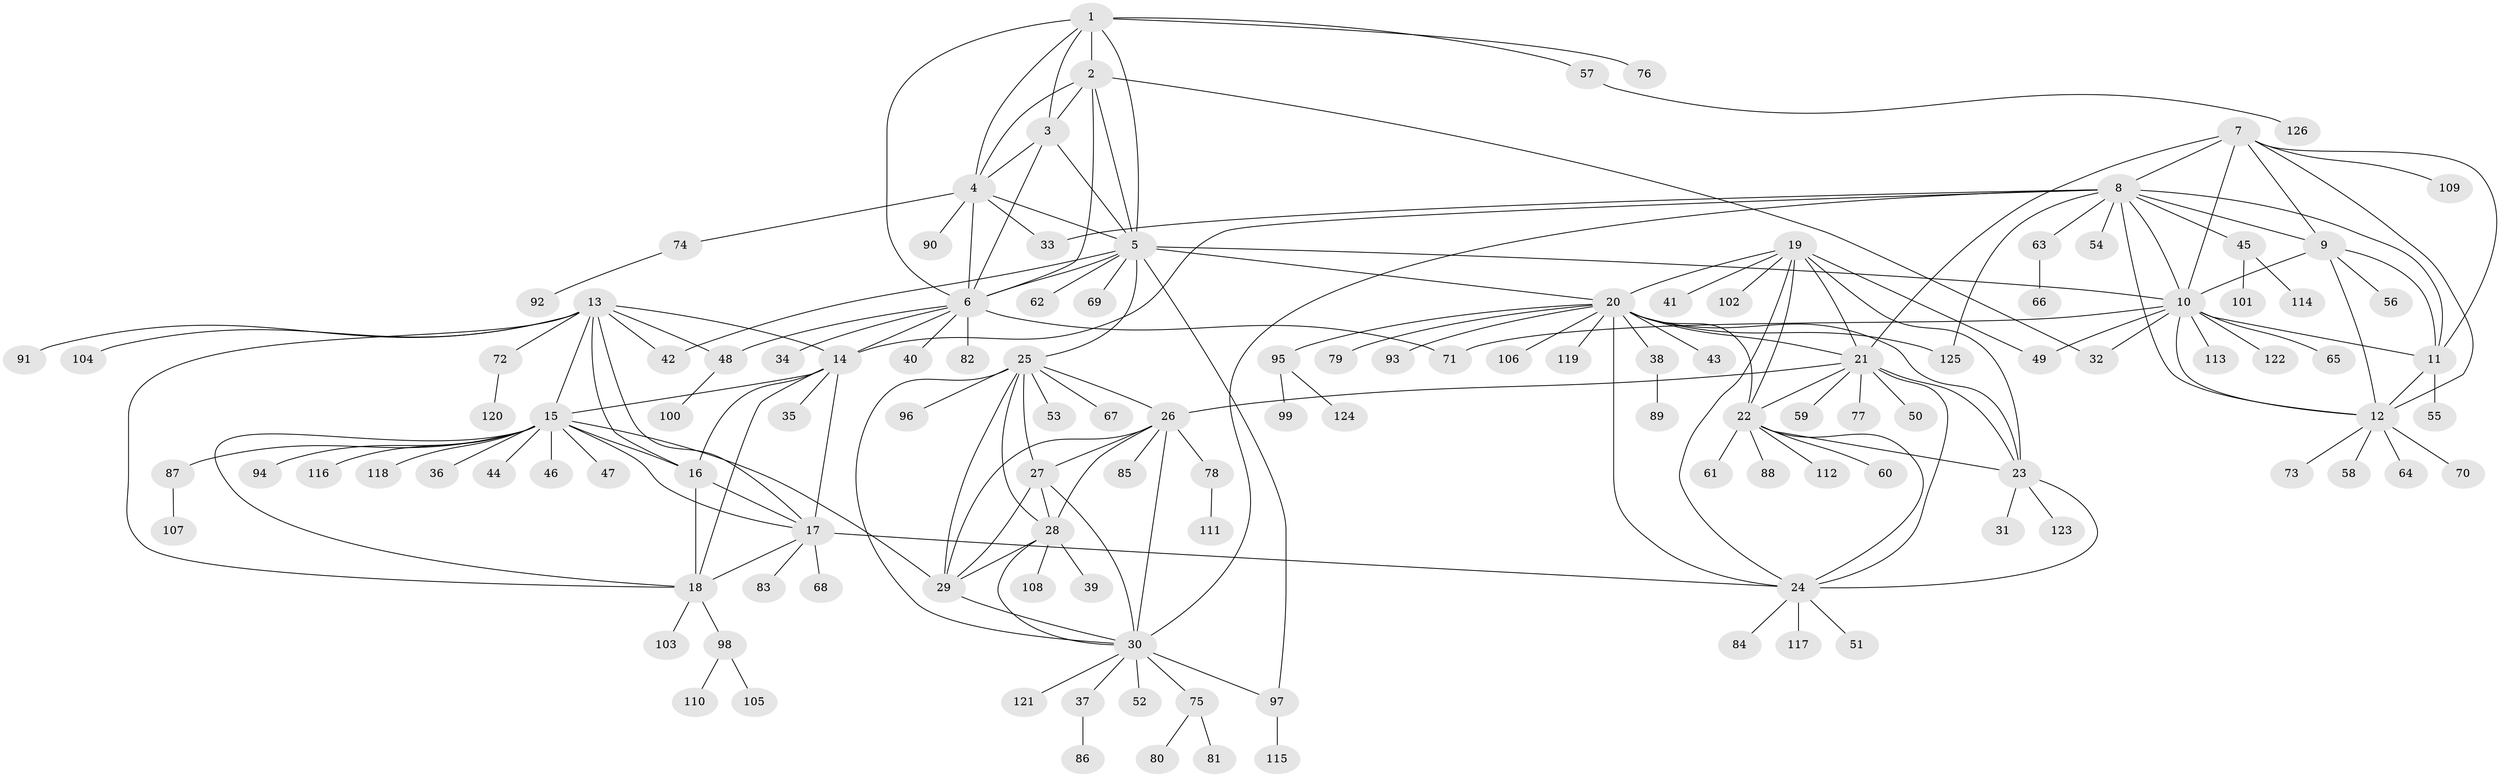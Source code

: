 // coarse degree distribution, {7: 0.04, 6: 0.04, 5: 0.02666666666666667, 8: 0.02666666666666667, 11: 0.04, 4: 0.02666666666666667, 9: 0.02666666666666667, 12: 0.013333333333333334, 3: 0.013333333333333334, 13: 0.013333333333333334, 2: 0.09333333333333334, 1: 0.64}
// Generated by graph-tools (version 1.1) at 2025/19/03/04/25 18:19:27]
// undirected, 126 vertices, 189 edges
graph export_dot {
graph [start="1"]
  node [color=gray90,style=filled];
  1;
  2;
  3;
  4;
  5;
  6;
  7;
  8;
  9;
  10;
  11;
  12;
  13;
  14;
  15;
  16;
  17;
  18;
  19;
  20;
  21;
  22;
  23;
  24;
  25;
  26;
  27;
  28;
  29;
  30;
  31;
  32;
  33;
  34;
  35;
  36;
  37;
  38;
  39;
  40;
  41;
  42;
  43;
  44;
  45;
  46;
  47;
  48;
  49;
  50;
  51;
  52;
  53;
  54;
  55;
  56;
  57;
  58;
  59;
  60;
  61;
  62;
  63;
  64;
  65;
  66;
  67;
  68;
  69;
  70;
  71;
  72;
  73;
  74;
  75;
  76;
  77;
  78;
  79;
  80;
  81;
  82;
  83;
  84;
  85;
  86;
  87;
  88;
  89;
  90;
  91;
  92;
  93;
  94;
  95;
  96;
  97;
  98;
  99;
  100;
  101;
  102;
  103;
  104;
  105;
  106;
  107;
  108;
  109;
  110;
  111;
  112;
  113;
  114;
  115;
  116;
  117;
  118;
  119;
  120;
  121;
  122;
  123;
  124;
  125;
  126;
  1 -- 2;
  1 -- 3;
  1 -- 4;
  1 -- 5;
  1 -- 6;
  1 -- 57;
  1 -- 76;
  2 -- 3;
  2 -- 4;
  2 -- 5;
  2 -- 6;
  2 -- 32;
  3 -- 4;
  3 -- 5;
  3 -- 6;
  4 -- 5;
  4 -- 6;
  4 -- 33;
  4 -- 74;
  4 -- 90;
  5 -- 6;
  5 -- 10;
  5 -- 20;
  5 -- 25;
  5 -- 42;
  5 -- 62;
  5 -- 69;
  5 -- 97;
  6 -- 14;
  6 -- 34;
  6 -- 40;
  6 -- 48;
  6 -- 71;
  6 -- 82;
  7 -- 8;
  7 -- 9;
  7 -- 10;
  7 -- 11;
  7 -- 12;
  7 -- 21;
  7 -- 109;
  8 -- 9;
  8 -- 10;
  8 -- 11;
  8 -- 12;
  8 -- 14;
  8 -- 30;
  8 -- 33;
  8 -- 45;
  8 -- 54;
  8 -- 63;
  8 -- 125;
  9 -- 10;
  9 -- 11;
  9 -- 12;
  9 -- 56;
  10 -- 11;
  10 -- 12;
  10 -- 32;
  10 -- 49;
  10 -- 65;
  10 -- 71;
  10 -- 113;
  10 -- 122;
  11 -- 12;
  11 -- 55;
  12 -- 58;
  12 -- 64;
  12 -- 70;
  12 -- 73;
  13 -- 14;
  13 -- 15;
  13 -- 16;
  13 -- 17;
  13 -- 18;
  13 -- 42;
  13 -- 48;
  13 -- 72;
  13 -- 91;
  13 -- 104;
  14 -- 15;
  14 -- 16;
  14 -- 17;
  14 -- 18;
  14 -- 35;
  15 -- 16;
  15 -- 17;
  15 -- 18;
  15 -- 29;
  15 -- 36;
  15 -- 44;
  15 -- 46;
  15 -- 47;
  15 -- 87;
  15 -- 94;
  15 -- 116;
  15 -- 118;
  16 -- 17;
  16 -- 18;
  17 -- 18;
  17 -- 24;
  17 -- 68;
  17 -- 83;
  18 -- 98;
  18 -- 103;
  19 -- 20;
  19 -- 21;
  19 -- 22;
  19 -- 23;
  19 -- 24;
  19 -- 41;
  19 -- 49;
  19 -- 102;
  20 -- 21;
  20 -- 22;
  20 -- 23;
  20 -- 24;
  20 -- 38;
  20 -- 43;
  20 -- 79;
  20 -- 93;
  20 -- 95;
  20 -- 106;
  20 -- 119;
  20 -- 125;
  21 -- 22;
  21 -- 23;
  21 -- 24;
  21 -- 26;
  21 -- 50;
  21 -- 59;
  21 -- 77;
  22 -- 23;
  22 -- 24;
  22 -- 60;
  22 -- 61;
  22 -- 88;
  22 -- 112;
  23 -- 24;
  23 -- 31;
  23 -- 123;
  24 -- 51;
  24 -- 84;
  24 -- 117;
  25 -- 26;
  25 -- 27;
  25 -- 28;
  25 -- 29;
  25 -- 30;
  25 -- 53;
  25 -- 67;
  25 -- 96;
  26 -- 27;
  26 -- 28;
  26 -- 29;
  26 -- 30;
  26 -- 78;
  26 -- 85;
  27 -- 28;
  27 -- 29;
  27 -- 30;
  28 -- 29;
  28 -- 30;
  28 -- 39;
  28 -- 108;
  29 -- 30;
  30 -- 37;
  30 -- 52;
  30 -- 75;
  30 -- 97;
  30 -- 121;
  37 -- 86;
  38 -- 89;
  45 -- 101;
  45 -- 114;
  48 -- 100;
  57 -- 126;
  63 -- 66;
  72 -- 120;
  74 -- 92;
  75 -- 80;
  75 -- 81;
  78 -- 111;
  87 -- 107;
  95 -- 99;
  95 -- 124;
  97 -- 115;
  98 -- 105;
  98 -- 110;
}

